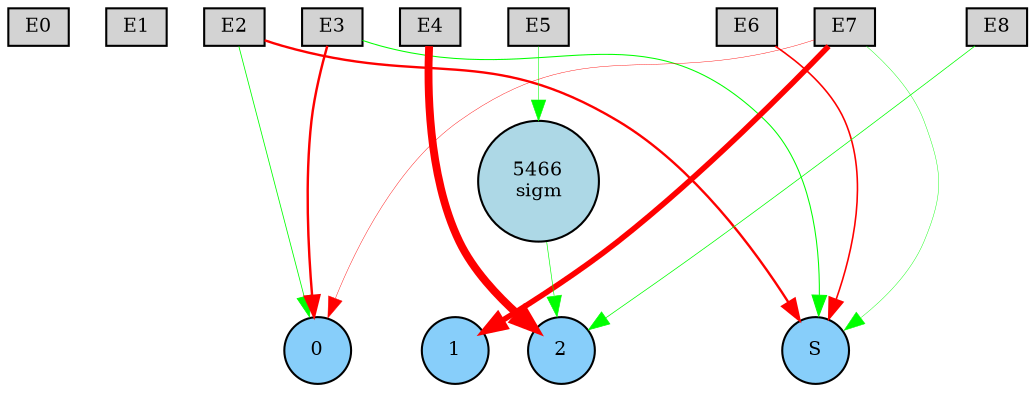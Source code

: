 digraph {
	node [fontsize=9 height=0.2 shape=circle width=0.2]
	subgraph inputs {
		node [shape=box style=filled]
		rank=source
		E0 [fillcolor=lightgray]
		E1 [fillcolor=lightgray]
		E0 -> E1 [style=invis]
		E2 [fillcolor=lightgray]
		E1 -> E2 [style=invis]
		E3 [fillcolor=lightgray]
		E2 -> E3 [style=invis]
		E4 [fillcolor=lightgray]
		E3 -> E4 [style=invis]
		E5 [fillcolor=lightgray]
		E4 -> E5 [style=invis]
		E6 [fillcolor=lightgray]
		E5 -> E6 [style=invis]
		E7 [fillcolor=lightgray]
		E6 -> E7 [style=invis]
		E8 [fillcolor=lightgray]
		E7 -> E8 [style=invis]
	}
	subgraph outputs {
		node [style=filled]
		rank=sink
		0 [fillcolor=lightskyblue fontsize=9 height=0.2 shape=circle width=0.2]
		1 [fillcolor=lightskyblue fontsize=9 height=0.2 shape=circle width=0.2]
		0 -> 1 [style=invis]
		2 [fillcolor=lightskyblue fontsize=9 height=0.2 shape=circle width=0.2]
		1 -> 2 [style=invis]
		S [fillcolor=lightskyblue fontsize=9 height=0.2 shape=circle width=0.2]
		2 -> S [style=invis]
	}
	5466 [label="5466
sigm" fillcolor=lightblue style=filled]
	E4 -> 2 [color=red penwidth=3.7792800122401156 style=solid]
	E3 -> 0 [color=red penwidth=1.1644000976382374 style=solid]
	E7 -> 1 [color=red penwidth=2.687419355799477 style=solid]
	E6 -> S [color=red penwidth=0.7681204539242372 style=solid]
	E2 -> S [color=red penwidth=1.1404381308164182 style=solid]
	E3 -> S [color=green penwidth=0.5018318956244472 style=solid]
	E7 -> S [color=green penwidth=0.20303395275450045 style=solid]
	E7 -> 0 [color=red penwidth=0.19957223368943516 style=solid]
	E2 -> 0 [color=green penwidth=0.39105405678984195 style=solid]
	E8 -> 2 [color=green penwidth=0.3534523079571762 style=solid]
	E5 -> 5466 [color=green penwidth=0.2591982923001851 style=solid]
	5466 -> 2 [color=green penwidth=0.30709437686322516 style=solid]
}
